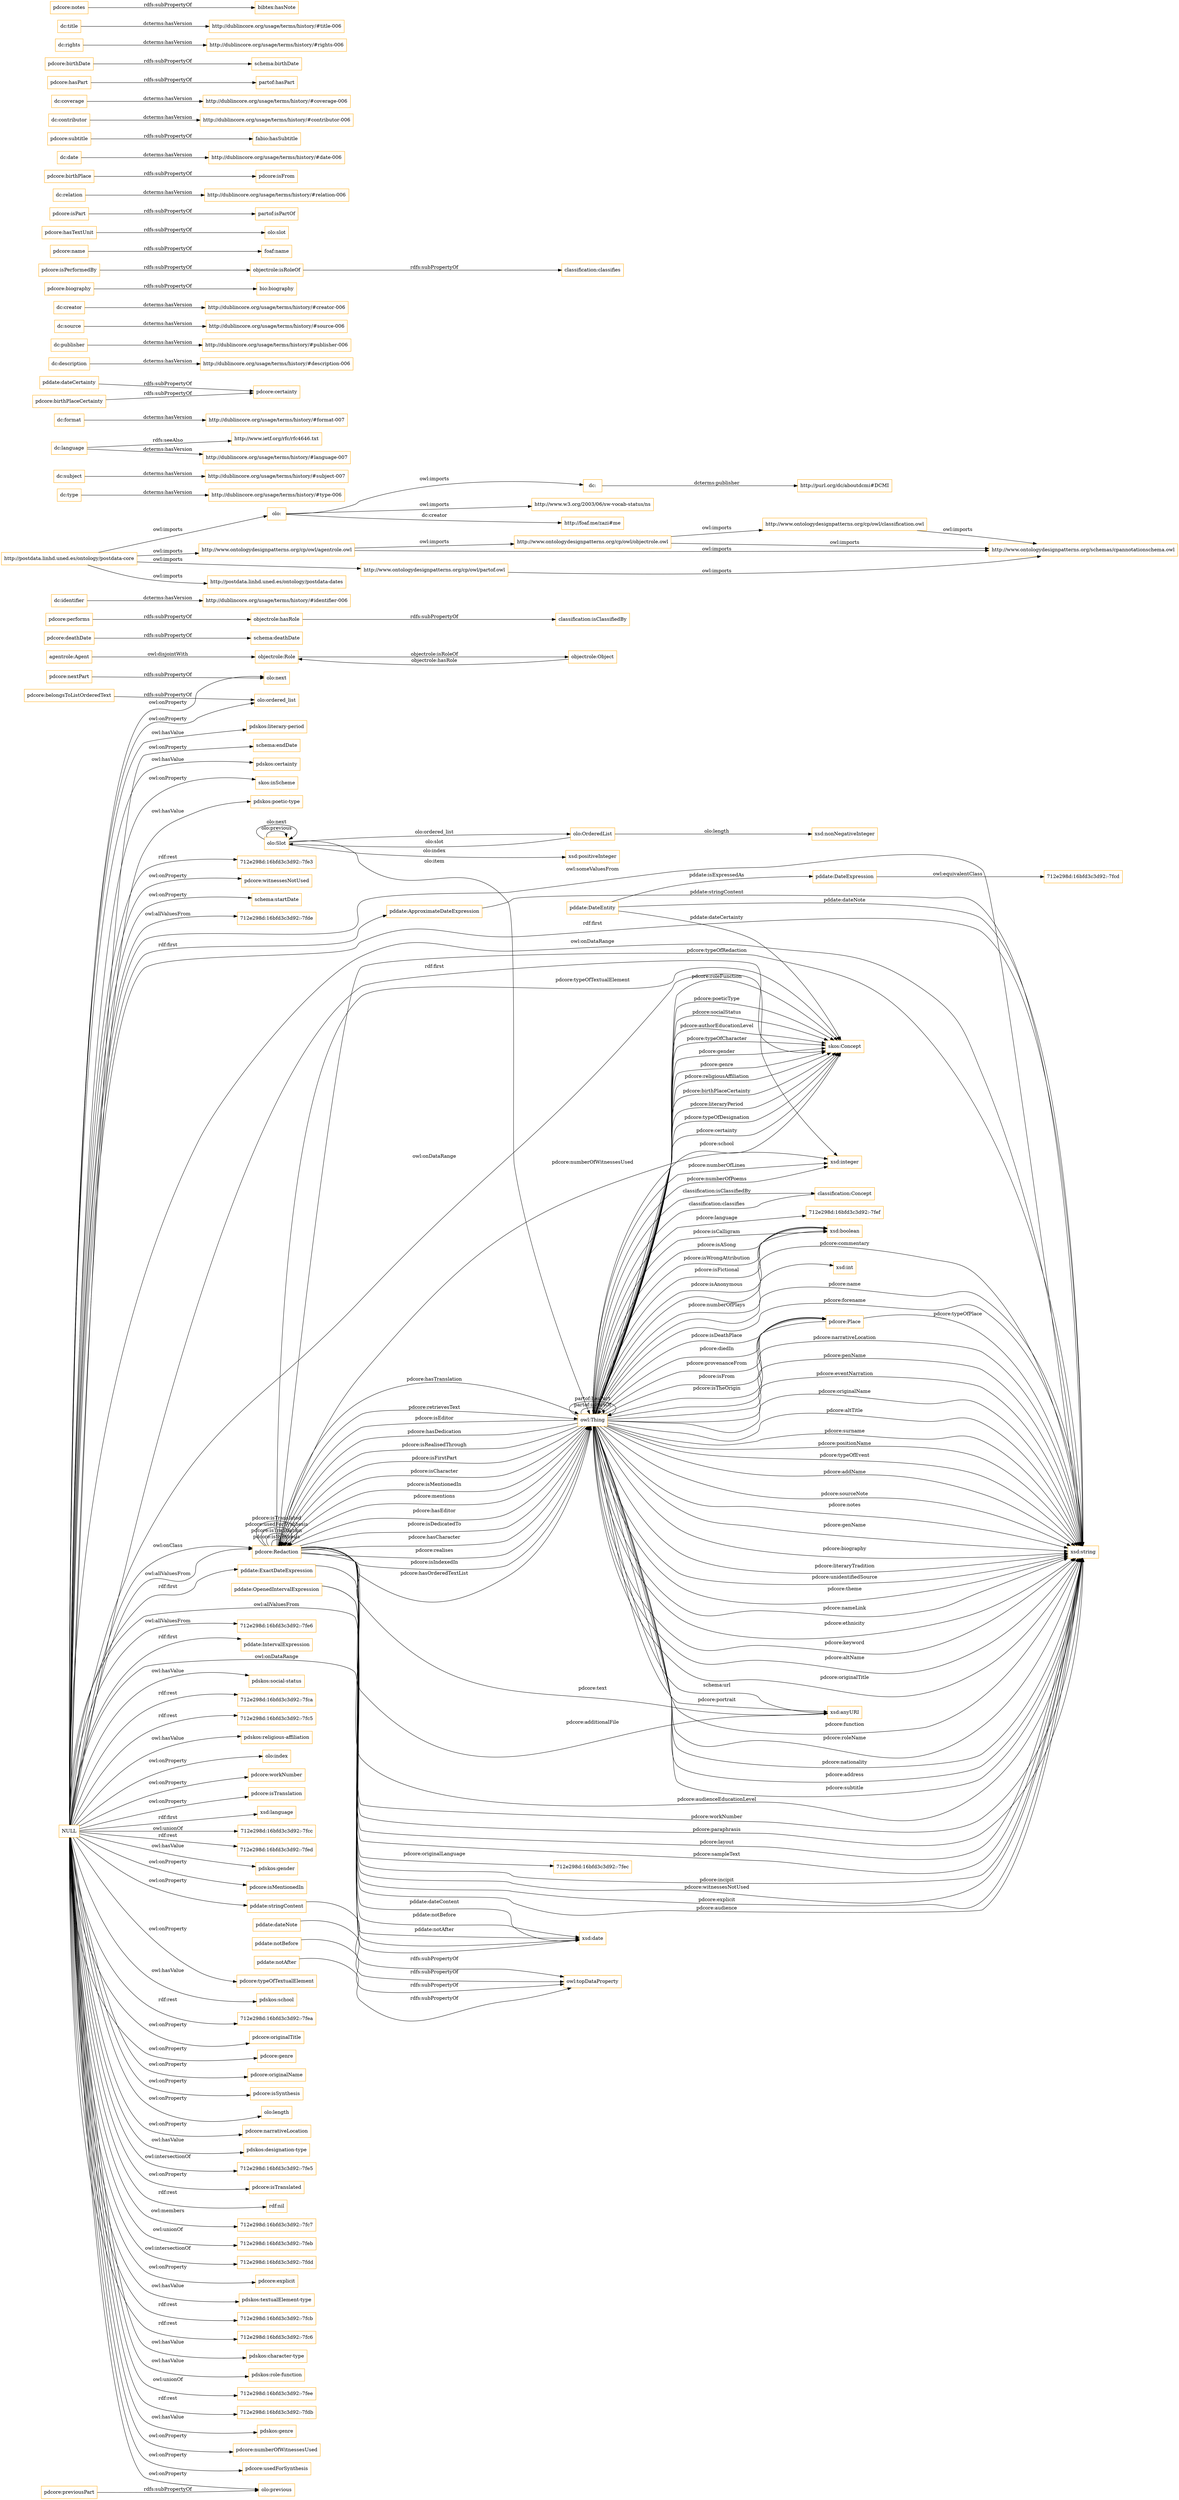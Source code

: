 digraph ar2dtool_diagram { 
rankdir=LR;
size="1501"
node [shape = rectangle, color="orange"]; "712e298d:16bfd3c3d92:-7fde" "pdcore:Redaction" "skos:Concept" "712e298d:16bfd3c3d92:-7fe6" "pdcore:Place" "pddate:OpenedIntervalExpression" "712e298d:16bfd3c3d92:-7fcd" "pddate:IntervalExpression" "pddate:ExactDateExpression" "pddate:DateExpression" "pddate:DateEntity" "pddate:ApproximateDateExpression" "owl:Thing" "objectrole:Role" "objectrole:Object" "agentrole:Agent" "olo:Slot" "olo:OrderedList" "classification:Concept" ; /*classes style*/
	"pdcore:deathDate" -> "schema:deathDate" [ label = "rdfs:subPropertyOf" ];
	"pdcore:performs" -> "objectrole:hasRole" [ label = "rdfs:subPropertyOf" ];
	"dc:identifier" -> "http://dublincore.org/usage/terms/history/#identifier-006" [ label = "dcterms:hasVersion" ];
	"http://www.ontologydesignpatterns.org/cp/owl/objectrole.owl" -> "http://www.ontologydesignpatterns.org/cp/owl/classification.owl" [ label = "owl:imports" ];
	"http://www.ontologydesignpatterns.org/cp/owl/objectrole.owl" -> "http://www.ontologydesignpatterns.org/schemas/cpannotationschema.owl" [ label = "owl:imports" ];
	"pddate:DateExpression" -> "712e298d:16bfd3c3d92:-7fcd" [ label = "owl:equivalentClass" ];
	"http://www.ontologydesignpatterns.org/cp/owl/classification.owl" -> "http://www.ontologydesignpatterns.org/schemas/cpannotationschema.owl" [ label = "owl:imports" ];
	"dc:type" -> "http://dublincore.org/usage/terms/history/#type-006" [ label = "dcterms:hasVersion" ];
	"dc:subject" -> "http://dublincore.org/usage/terms/history/#subject-007" [ label = "dcterms:hasVersion" ];
	"dc:language" -> "http://www.ietf.org/rfc/rfc4646.txt" [ label = "rdfs:seeAlso" ];
	"dc:language" -> "http://dublincore.org/usage/terms/history/#language-007" [ label = "dcterms:hasVersion" ];
	"dc:format" -> "http://dublincore.org/usage/terms/history/#format-007" [ label = "dcterms:hasVersion" ];
	"pdcore:nextPart" -> "olo:next" [ label = "rdfs:subPropertyOf" ];
	"agentrole:Agent" -> "objectrole:Role" [ label = "owl:disjointWith" ];
	"pddate:dateCertainty" -> "pdcore:certainty" [ label = "rdfs:subPropertyOf" ];
	"dc:" -> "http://purl.org/dc/aboutdcmi#DCMI" [ label = "dcterms:publisher" ];
	"dc:description" -> "http://dublincore.org/usage/terms/history/#description-006" [ label = "dcterms:hasVersion" ];
	"dc:publisher" -> "http://dublincore.org/usage/terms/history/#publisher-006" [ label = "dcterms:hasVersion" ];
	"dc:source" -> "http://dublincore.org/usage/terms/history/#source-006" [ label = "dcterms:hasVersion" ];
	"dc:creator" -> "http://dublincore.org/usage/terms/history/#creator-006" [ label = "dcterms:hasVersion" ];
	"olo:" -> "http://www.w3.org/2003/06/sw-vocab-status/ns" [ label = "owl:imports" ];
	"olo:" -> "dc:" [ label = "owl:imports" ];
	"olo:" -> "http://foaf.me/zazi#me" [ label = "dc:creator" ];
	"pdcore:birthPlaceCertainty" -> "pdcore:certainty" [ label = "rdfs:subPropertyOf" ];
	"pdcore:biography" -> "bio:biography" [ label = "rdfs:subPropertyOf" ];
	"objectrole:isRoleOf" -> "classification:classifies" [ label = "rdfs:subPropertyOf" ];
	"pdcore:name" -> "foaf:name" [ label = "rdfs:subPropertyOf" ];
	"pdcore:hasTextUnit" -> "olo:slot" [ label = "rdfs:subPropertyOf" ];
	"NULL" -> "712e298d:16bfd3c3d92:-7fca" [ label = "rdf:rest" ];
	"NULL" -> "712e298d:16bfd3c3d92:-7fc5" [ label = "rdf:rest" ];
	"NULL" -> "pdskos:religious-affiliation" [ label = "owl:hasValue" ];
	"NULL" -> "olo:index" [ label = "owl:onProperty" ];
	"NULL" -> "pdcore:workNumber" [ label = "owl:onProperty" ];
	"NULL" -> "pdcore:isTranslation" [ label = "owl:onProperty" ];
	"NULL" -> "xsd:language" [ label = "rdf:first" ];
	"NULL" -> "skos:Concept" [ label = "rdf:first" ];
	"NULL" -> "712e298d:16bfd3c3d92:-7fcc" [ label = "owl:unionOf" ];
	"NULL" -> "712e298d:16bfd3c3d92:-7fed" [ label = "rdf:rest" ];
	"NULL" -> "xsd:date" [ label = "owl:allValuesFrom" ];
	"NULL" -> "pdskos:gender" [ label = "owl:hasValue" ];
	"NULL" -> "pdcore:isMentionedIn" [ label = "owl:onProperty" ];
	"NULL" -> "pdcore:typeOfTextualElement" [ label = "owl:onProperty" ];
	"NULL" -> "pdskos:school" [ label = "owl:hasValue" ];
	"NULL" -> "712e298d:16bfd3c3d92:-7fea" [ label = "rdf:rest" ];
	"NULL" -> "olo:ordered_list" [ label = "owl:onProperty" ];
	"NULL" -> "pddate:stringContent" [ label = "owl:onProperty" ];
	"NULL" -> "pdcore:genre" [ label = "owl:onProperty" ];
	"NULL" -> "pdcore:originalName" [ label = "owl:onProperty" ];
	"NULL" -> "xsd:integer" [ label = "owl:onDataRange" ];
	"NULL" -> "pdcore:isSynthesis" [ label = "owl:onProperty" ];
	"NULL" -> "xsd:string" [ label = "rdf:first" ];
	"NULL" -> "olo:length" [ label = "owl:onProperty" ];
	"NULL" -> "712e298d:16bfd3c3d92:-7fde" [ label = "owl:allValuesFrom" ];
	"NULL" -> "pdcore:narrativeLocation" [ label = "owl:onProperty" ];
	"NULL" -> "pdskos:designation-type" [ label = "owl:hasValue" ];
	"NULL" -> "xsd:date" [ label = "owl:onDataRange" ];
	"NULL" -> "712e298d:16bfd3c3d92:-7fe5" [ label = "owl:intersectionOf" ];
	"NULL" -> "pdcore:isTranslated" [ label = "owl:onProperty" ];
	"NULL" -> "pdcore:Redaction" [ label = "owl:onClass" ];
	"NULL" -> "pddate:ExactDateExpression" [ label = "rdf:first" ];
	"NULL" -> "rdf:nil" [ label = "rdf:rest" ];
	"NULL" -> "712e298d:16bfd3c3d92:-7fc7" [ label = "owl:members" ];
	"NULL" -> "pdcore:Redaction" [ label = "owl:allValuesFrom" ];
	"NULL" -> "712e298d:16bfd3c3d92:-7feb" [ label = "owl:unionOf" ];
	"NULL" -> "712e298d:16bfd3c3d92:-7fdd" [ label = "owl:intersectionOf" ];
	"NULL" -> "pdcore:explicit" [ label = "owl:onProperty" ];
	"NULL" -> "pdskos:textualElement-type" [ label = "owl:hasValue" ];
	"NULL" -> "712e298d:16bfd3c3d92:-7fcb" [ label = "rdf:rest" ];
	"NULL" -> "712e298d:16bfd3c3d92:-7fc6" [ label = "rdf:rest" ];
	"NULL" -> "pdskos:character-type" [ label = "owl:hasValue" ];
	"NULL" -> "pdskos:role-function" [ label = "owl:hasValue" ];
	"NULL" -> "712e298d:16bfd3c3d92:-7fee" [ label = "owl:unionOf" ];
	"NULL" -> "712e298d:16bfd3c3d92:-7fdb" [ label = "rdf:rest" ];
	"NULL" -> "xsd:string" [ label = "owl:onDataRange" ];
	"NULL" -> "pdskos:genre" [ label = "owl:hasValue" ];
	"NULL" -> "pdcore:numberOfWitnessesUsed" [ label = "owl:onProperty" ];
	"NULL" -> "pddate:IntervalExpression" [ label = "rdf:first" ];
	"NULL" -> "pdcore:usedForSynthesis" [ label = "owl:onProperty" ];
	"NULL" -> "pdskos:literary-period" [ label = "owl:hasValue" ];
	"NULL" -> "schema:endDate" [ label = "owl:onProperty" ];
	"NULL" -> "pdskos:certainty" [ label = "owl:hasValue" ];
	"NULL" -> "skos:inScheme" [ label = "owl:onProperty" ];
	"NULL" -> "olo:next" [ label = "owl:onProperty" ];
	"NULL" -> "pdskos:poetic-type" [ label = "owl:hasValue" ];
	"NULL" -> "712e298d:16bfd3c3d92:-7fe3" [ label = "rdf:rest" ];
	"NULL" -> "pdcore:witnessesNotUsed" [ label = "owl:onProperty" ];
	"NULL" -> "pddate:ApproximateDateExpression" [ label = "rdf:first" ];
	"NULL" -> "olo:previous" [ label = "owl:onProperty" ];
	"NULL" -> "schema:startDate" [ label = "owl:onProperty" ];
	"NULL" -> "xsd:string" [ label = "owl:someValuesFrom" ];
	"NULL" -> "712e298d:16bfd3c3d92:-7fe6" [ label = "owl:allValuesFrom" ];
	"NULL" -> "pdskos:social-status" [ label = "owl:hasValue" ];
	"NULL" -> "pdcore:originalTitle" [ label = "owl:onProperty" ];
	"pdcore:isPart" -> "partof:isPartOf" [ label = "rdfs:subPropertyOf" ];
	"pddate:dateNote" -> "owl:topDataProperty" [ label = "rdfs:subPropertyOf" ];
	"dc:relation" -> "http://dublincore.org/usage/terms/history/#relation-006" [ label = "dcterms:hasVersion" ];
	"pdcore:belongsToListOrderedText" -> "olo:ordered_list" [ label = "rdfs:subPropertyOf" ];
	"pdcore:birthPlace" -> "pdcore:isFrom" [ label = "rdfs:subPropertyOf" ];
	"pdcore:previousPart" -> "olo:previous" [ label = "rdfs:subPropertyOf" ];
	"http://www.ontologydesignpatterns.org/cp/owl/agentrole.owl" -> "http://www.ontologydesignpatterns.org/cp/owl/objectrole.owl" [ label = "owl:imports" ];
	"http://www.ontologydesignpatterns.org/cp/owl/agentrole.owl" -> "http://www.ontologydesignpatterns.org/schemas/cpannotationschema.owl" [ label = "owl:imports" ];
	"dc:date" -> "http://dublincore.org/usage/terms/history/#date-006" [ label = "dcterms:hasVersion" ];
	"pdcore:isPerformedBy" -> "objectrole:isRoleOf" [ label = "rdfs:subPropertyOf" ];
	"pddate:notBefore" -> "owl:topDataProperty" [ label = "rdfs:subPropertyOf" ];
	"pdcore:subtitle" -> "fabio:hasSubtitle" [ label = "rdfs:subPropertyOf" ];
	"pddate:stringContent" -> "owl:topDataProperty" [ label = "rdfs:subPropertyOf" ];
	"http://www.ontologydesignpatterns.org/cp/owl/partof.owl" -> "http://www.ontologydesignpatterns.org/schemas/cpannotationschema.owl" [ label = "owl:imports" ];
	"dc:contributor" -> "http://dublincore.org/usage/terms/history/#contributor-006" [ label = "dcterms:hasVersion" ];
	"dc:coverage" -> "http://dublincore.org/usage/terms/history/#coverage-006" [ label = "dcterms:hasVersion" ];
	"pdcore:hasPart" -> "partof:hasPart" [ label = "rdfs:subPropertyOf" ];
	"http://postdata.linhd.uned.es/ontology/postdata-core" -> "http://postdata.linhd.uned.es/ontology/postdata-dates" [ label = "owl:imports" ];
	"http://postdata.linhd.uned.es/ontology/postdata-core" -> "http://www.ontologydesignpatterns.org/cp/owl/partof.owl" [ label = "owl:imports" ];
	"http://postdata.linhd.uned.es/ontology/postdata-core" -> "http://www.ontologydesignpatterns.org/cp/owl/agentrole.owl" [ label = "owl:imports" ];
	"http://postdata.linhd.uned.es/ontology/postdata-core" -> "olo:" [ label = "owl:imports" ];
	"pdcore:birthDate" -> "schema:birthDate" [ label = "rdfs:subPropertyOf" ];
	"dc:rights" -> "http://dublincore.org/usage/terms/history/#rights-006" [ label = "dcterms:hasVersion" ];
	"objectrole:hasRole" -> "classification:isClassifiedBy" [ label = "rdfs:subPropertyOf" ];
	"dc:title" -> "http://dublincore.org/usage/terms/history/#title-006" [ label = "dcterms:hasVersion" ];
	"pdcore:notes" -> "bibtex:hasNote" [ label = "rdfs:subPropertyOf" ];
	"pddate:notAfter" -> "owl:topDataProperty" [ label = "rdfs:subPropertyOf" ];
	"pdcore:Redaction" -> "owl:Thing" [ label = "pdcore:mentions" ];
	"owl:Thing" -> "xsd:boolean" [ label = "pdcore:isFictional" ];
	"pdcore:Redaction" -> "pdcore:Redaction" [ label = "pdcore:isSynthesis" ];
	"owl:Thing" -> "xsd:string" [ label = "pdcore:narrativeLocation" ];
	"owl:Thing" -> "xsd:string" [ label = "pdcore:penName" ];
	"owl:Thing" -> "xsd:integer" [ label = "pdcore:numberOfLines" ];
	"pdcore:Redaction" -> "pdcore:Redaction" [ label = "pdcore:isTranslation" ];
	"pdcore:Redaction" -> "xsd:string" [ label = "pdcore:audienceEducationLevel" ];
	"owl:Thing" -> "xsd:string" [ label = "pdcore:eventNarration" ];
	"pdcore:Redaction" -> "xsd:string" [ label = "pdcore:workNumber" ];
	"owl:Thing" -> "xsd:string" [ label = "pdcore:originalName" ];
	"pdcore:Redaction" -> "owl:Thing" [ label = "pdcore:hasEditor" ];
	"olo:Slot" -> "olo:Slot" [ label = "olo:previous" ];
	"owl:Thing" -> "pdcore:Redaction" [ label = "pdcore:isEditor" ];
	"owl:Thing" -> "xsd:string" [ label = "pdcore:altTitle" ];
	"pddate:DateEntity" -> "pddate:DateExpression" [ label = "pddate:isExpressedAs" ];
	"owl:Thing" -> "xsd:string" [ label = "pdcore:surname" ];
	"owl:Thing" -> "xsd:string" [ label = "pdcore:positionName" ];
	"classification:Concept" -> "owl:Thing" [ label = "classification:classifies" ];
	"pdcore:Redaction" -> "owl:Thing" [ label = "pdcore:isDedicatedTo" ];
	"pdcore:Redaction" -> "xsd:string" [ label = "pdcore:paraphrasis" ];
	"owl:Thing" -> "pdcore:Redaction" [ label = "pdcore:hasDedication" ];
	"owl:Thing" -> "xsd:string" [ label = "pdcore:typeOfEvent" ];
	"pddate:DateEntity" -> "xsd:string" [ label = "pddate:dateNote" ];
	"pddate:DateEntity" -> "skos:Concept" [ label = "pddate:dateCertainty" ];
	"owl:Thing" -> "xsd:string" [ label = "pdcore:addName" ];
	"pddate:OpenedIntervalExpression" -> "xsd:date" [ label = "pddate:notBefore" ];
	"pdcore:Place" -> "owl:Thing" [ label = "pdcore:isTheOrigin" ];
	"owl:Thing" -> "xsd:boolean" [ label = "pdcore:isAnonymous" ];
	"pdcore:Redaction" -> "owl:Thing" [ label = "pdcore:hasCharacter" ];
	"pdcore:Redaction" -> "xsd:anyURI" [ label = "pdcore:text" ];
	"pdcore:Redaction" -> "xsd:anyURI" [ label = "pdcore:additionalFile" ];
	"pdcore:Redaction" -> "xsd:string" [ label = "pdcore:layout" ];
	"owl:Thing" -> "xsd:boolean" [ label = "pdcore:isCalligram" ];
	"olo:Slot" -> "olo:OrderedList" [ label = "olo:ordered_list" ];
	"pdcore:Redaction" -> "skos:Concept" [ label = "pdcore:typeOfTextualElement" ];
	"olo:OrderedList" -> "xsd:nonNegativeInteger" [ label = "olo:length" ];
	"owl:Thing" -> "pdcore:Redaction" [ label = "pdcore:isRealisedThrough" ];
	"pdcore:Redaction" -> "owl:Thing" [ label = "pdcore:realises" ];
	"owl:Thing" -> "skos:Concept" [ label = "pdcore:religiousAffiliation" ];
	"owl:Thing" -> "xsd:string" [ label = "pdcore:sourceNote" ];
	"pdcore:Redaction" -> "xsd:string" [ label = "pdcore:sampleText" ];
	"owl:Thing" -> "xsd:string" [ label = "pdcore:notes" ];
	"pdcore:Redaction" -> "xsd:string" [ label = "pdcore:incipit" ];
	"owl:Thing" -> "skos:Concept" [ label = "pdcore:birthPlaceCertainty" ];
	"owl:Thing" -> "skos:Concept" [ label = "pdcore:literaryPeriod" ];
	"pddate:ExactDateExpression" -> "xsd:date" [ label = "pddate:dateContent" ];
	"owl:Thing" -> "pdcore:Redaction" [ label = "pdcore:isFirstPart" ];
	"owl:Thing" -> "xsd:string" [ label = "pdcore:genName" ];
	"pdcore:Redaction" -> "pdcore:Redaction" [ label = "pdcore:usedForSynthesis" ];
	"owl:Thing" -> "skos:Concept" [ label = "pdcore:typeOfDesignation" ];
	"owl:Thing" -> "xsd:string" [ label = "pdcore:biography" ];
	"owl:Thing" -> "skos:Concept" [ label = "pdcore:certainty" ];
	"olo:OrderedList" -> "olo:Slot" [ label = "olo:slot" ];
	"owl:Thing" -> "skos:Concept" [ label = "pdcore:school" ];
	"olo:Slot" -> "olo:Slot" [ label = "olo:next" ];
	"pdcore:Redaction" -> "pdcore:Redaction" [ label = "pdcore:isTranslated" ];
	"owl:Thing" -> "xsd:anyURI" [ label = "schema:url" ];
	"owl:Thing" -> "xsd:string" [ label = "pdcore:literaryTradition" ];
	"pddate:ApproximateDateExpression" -> "xsd:string" [ label = "pddate:stringContent" ];
	"owl:Thing" -> "pdcore:Place" [ label = "pdcore:diedIn" ];
	"owl:Thing" -> "xsd:string" [ label = "pdcore:unidentifiedSource" ];
	"owl:Thing" -> "xsd:string" [ label = "pdcore:theme" ];
	"pddate:OpenedIntervalExpression" -> "xsd:date" [ label = "pddate:notAfter" ];
	"owl:Thing" -> "skos:Concept" [ label = "pdcore:roleFunction" ];
	"owl:Thing" -> "skos:Concept" [ label = "pdcore:poeticType" ];
	"olo:Slot" -> "owl:Thing" [ label = "olo:item" ];
	"pdcore:Place" -> "xsd:string" [ label = "pdcore:typeOfPlace" ];
	"owl:Thing" -> "xsd:string" [ label = "pdcore:nameLink" ];
	"owl:Thing" -> "pdcore:Place" [ label = "pdcore:provenanceFrom" ];
	"owl:Thing" -> "xsd:int" [ label = "pdcore:numberOfPlays" ];
	"pdcore:Redaction" -> "owl:Thing" [ label = "pdcore:isIndexedIn" ];
	"owl:Thing" -> "xsd:string" [ label = "pdcore:ethnicity" ];
	"owl:Thing" -> "xsd:string" [ label = "pdcore:keyword" ];
	"owl:Thing" -> "xsd:string" [ label = "pdcore:altName" ];
	"owl:Thing" -> "xsd:boolean" [ label = "pdcore:isASong" ];
	"owl:Thing" -> "xsd:string" [ label = "pdcore:commentary" ];
	"owl:Thing" -> "xsd:string" [ label = "pdcore:originalTitle" ];
	"owl:Thing" -> "skos:Concept" [ label = "pdcore:socialStatus" ];
	"owl:Thing" -> "classification:Concept" [ label = "classification:isClassifiedBy" ];
	"owl:Thing" -> "owl:Thing" [ label = "partof:isPartOf" ];
	"pdcore:Redaction" -> "owl:Thing" [ label = "pdcore:hasOrderedTextList" ];
	"owl:Thing" -> "pdcore:Redaction" [ label = "pdcore:isCharacter" ];
	"olo:Slot" -> "xsd:positiveInteger" [ label = "olo:index" ];
	"owl:Thing" -> "xsd:string" [ label = "pdcore:function" ];
	"owl:Thing" -> "skos:Concept" [ label = "pdcore:authorEducationLevel" ];
	"owl:Thing" -> "pdcore:Place" [ label = "pdcore:isFrom" ];
	"pdcore:Redaction" -> "owl:Thing" [ label = "pdcore:hasTranslation" ];
	"owl:Thing" -> "xsd:boolean" [ label = "pdcore:isWrongAttribution" ];
	"pdcore:Redaction" -> "xsd:string" [ label = "pdcore:witnessesNotUsed" ];
	"owl:Thing" -> "xsd:string" [ label = "pdcore:roleName" ];
	"objectrole:Object" -> "objectrole:Role" [ label = "objectrole:hasRole" ];
	"owl:Thing" -> "xsd:string" [ label = "pdcore:nationality" ];
	"owl:Thing" -> "pdcore:Redaction" [ label = "pdcore:isMentionedIn" ];
	"owl:Thing" -> "xsd:anyURI" [ label = "pdcore:portrait" ];
	"owl:Thing" -> "xsd:string" [ label = "pdcore:address" ];
	"owl:Thing" -> "skos:Concept" [ label = "pdcore:typeOfCharacter" ];
	"pdcore:Redaction" -> "xsd:string" [ label = "pdcore:explicit" ];
	"owl:Thing" -> "xsd:string" [ label = "pdcore:subtitle" ];
	"pdcore:Redaction" -> "owl:Thing" [ label = "pdcore:retrievesText" ];
	"owl:Thing" -> "skos:Concept" [ label = "pdcore:gender" ];
	"owl:Thing" -> "skos:Concept" [ label = "pdcore:genre" ];
	"owl:Thing" -> "xsd:string" [ label = "pdcore:name" ];
	"owl:Thing" -> "xsd:string" [ label = "pdcore:forename" ];
	"pdcore:Redaction" -> "xsd:string" [ label = "pdcore:audience" ];
	"owl:Thing" -> "xsd:integer" [ label = "pdcore:numberOfPoems" ];
	"pdcore:Redaction" -> "xsd:string" [ label = "pdcore:typeOfRedaction" ];
	"pdcore:Redaction" -> "xsd:integer" [ label = "pdcore:numberOfWitnessesUsed" ];
	"pdcore:Redaction" -> "712e298d:16bfd3c3d92:-7fec" [ label = "pdcore:originalLanguage" ];
	"owl:Thing" -> "owl:Thing" [ label = "partof:hasPart" ];
	"pdcore:Place" -> "owl:Thing" [ label = "pdcore:isDeathPlace" ];
	"owl:Thing" -> "712e298d:16bfd3c3d92:-7fef" [ label = "pdcore:language" ];
	"objectrole:Role" -> "objectrole:Object" [ label = "objectrole:isRoleOf" ];

}
